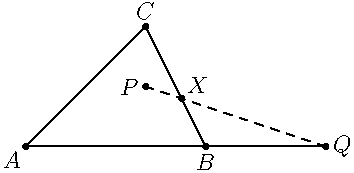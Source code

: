 unitsize(30);

draw((0,0)--(3,0)--(2,2)--cycle);
draw((3,0)--(5,0));

dot("$A$",(0,0),SW);
dot("$B$",(3,0),S);
dot("$C$",(2,2),N);
dot("$P$",(2,1),W);
dot("$Q$",(5,0),E);

draw((5,0)--(2,1),p=dashed);
dot("$X$",extension((3,0),(2,2),(5,0),(2,1)),NE);

shipout(format="pdf");
